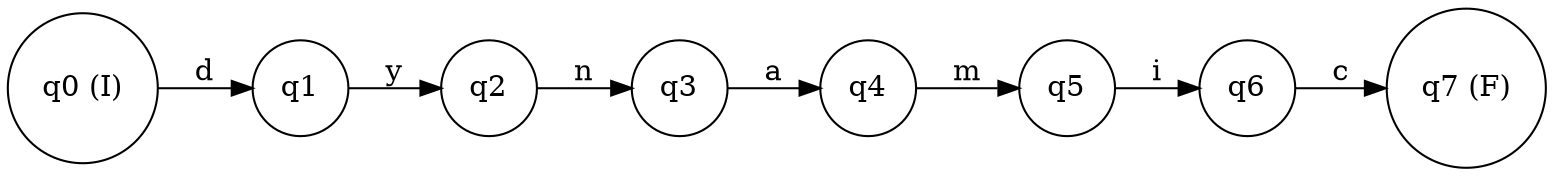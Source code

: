 digraph finite_state_machine {
rankdir=LR;
node [shape = circle];
q0 [label="q0 (I)"];
q1 [label="q1"];
q2 [label="q2"];
q3 [label="q3"];
q4 [label="q4"];
q5 [label="q5"];
q6 [label="q6"];
q7 [label="q7 (F)"];
q0 -> q1 [label="d"];
q1 -> q2 [label="y"];
q2 -> q3 [label="n"];
q3 -> q4 [label="a"];
q4 -> q5 [label="m"];
q5 -> q6 [label="i"];
q6 -> q7 [label="c"];
}